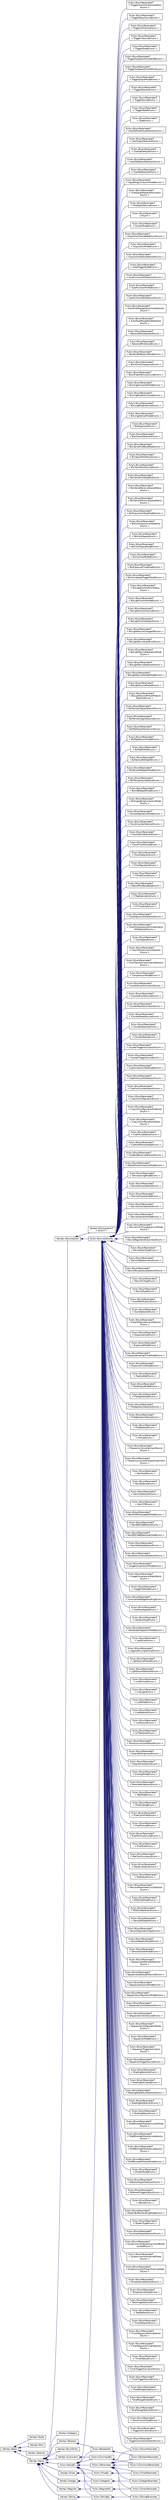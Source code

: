 digraph "Graphical Class Hierarchy"
{
  edge [fontname="Helvetica",fontsize="10",labelfontname="Helvetica",labelfontsize="10"];
  node [fontname="Helvetica",fontsize="10",shape=record];
  rankdir="LR";
  Node1 [label="GenApi::IBase",height=0.2,width=0.4,color="black", fillcolor="white", style="filled",URL="$struct_gen_api_1_1_i_base.html",tooltip="Base interface common to all nodes. "];
  Node1 -> Node2 [dir="back",color="midnightblue",fontsize="10",style="solid",fontname="Helvetica"];
  Node2 [label="GenApi::INode",height=0.2,width=0.4,color="black", fillcolor="white", style="filled",URL="$struct_gen_api_1_1_i_node.html",tooltip="Interface common to all nodes. "];
  Node1 -> Node3 [dir="back",color="midnightblue",fontsize="10",style="solid",fontname="Helvetica"];
  Node3 [label="GenApi::IPort",height=0.2,width=0.4,color="black", fillcolor="white", style="filled",URL="$struct_gen_api_1_1_i_port.html",tooltip="Interface for ports. "];
  Node1 -> Node4 [dir="back",color="midnightblue",fontsize="10",style="solid",fontname="Helvetica"];
  Node4 [label="GenApi::ISelector",height=0.2,width=0.4,color="black", fillcolor="white", style="filled",URL="$struct_gen_api_1_1_i_selector.html",tooltip="Interface for groups of features selected by a single one. "];
  Node1 -> Node5 [dir="back",color="midnightblue",fontsize="10",style="solid",fontname="Helvetica"];
  Node5 [label="GenApi::IValue",height=0.2,width=0.4,color="black", fillcolor="white", style="filled",URL="$struct_gen_api_1_1_i_value.html",tooltip="Interface for value properties. "];
  Node5 -> Node6 [dir="back",color="midnightblue",fontsize="10",style="solid",fontname="Helvetica"];
  Node6 [label="GenApi::IBoolean",height=0.2,width=0.4,color="black", fillcolor="white", style="filled",URL="$struct_gen_api_1_1_i_boolean.html",tooltip="Interface for Boolean properties. "];
  Node6 -> Node7 [dir="back",color="midnightblue",fontsize="10",style="solid",fontname="Helvetica"];
  Node7 [label="Pylon::IBooleanEx",height=0.2,width=0.4,color="black", fillcolor="white", style="filled",URL="$struct_pylon_1_1_i_boolean_ex.html",tooltip="Extends the GenApi::IBoolean interface with convenience methods. "];
  Node7 -> Node8 [dir="back",color="midnightblue",fontsize="10",style="solid",fontname="Helvetica"];
  Node8 [label="Pylon::CBooleanParameter",height=0.2,width=0.4,color="black", fillcolor="white", style="filled",URL="$class_pylon_1_1_c_boolean_parameter.html",tooltip="CBooleanParameter class used to simplify access to GenApi parameters. "];
  Node5 -> Node9 [dir="back",color="midnightblue",fontsize="10",style="solid",fontname="Helvetica"];
  Node9 [label="GenApi::ICategory",height=0.2,width=0.4,color="black", fillcolor="white", style="filled",URL="$struct_gen_api_1_1_i_category.html",tooltip="Gives access to a category node. "];
  Node5 -> Node10 [dir="back",color="midnightblue",fontsize="10",style="solid",fontname="Helvetica"];
  Node10 [label="GenApi::ICommand",height=0.2,width=0.4,color="black", fillcolor="white", style="filled",URL="$struct_gen_api_1_1_i_command.html"];
  Node10 -> Node11 [dir="back",color="midnightblue",fontsize="10",style="solid",fontname="Helvetica"];
  Node11 [label="Pylon::ICommandEx",height=0.2,width=0.4,color="black", fillcolor="white", style="filled",URL="$struct_pylon_1_1_i_command_ex.html",tooltip="Extends the GenApi::ICommand interface with convenience methods. "];
  Node11 -> Node12 [dir="back",color="midnightblue",fontsize="10",style="solid",fontname="Helvetica"];
  Node12 [label="Pylon::CCommandParameter",height=0.2,width=0.4,color="black", fillcolor="white", style="filled",URL="$class_pylon_1_1_c_command_parameter.html",tooltip="CCommandParameter class used to simplify access to GenApi parameters. "];
  Node5 -> Node13 [dir="back",color="midnightblue",fontsize="10",style="solid",fontname="Helvetica"];
  Node13 [label="GenApi::IEnumEntry",height=0.2,width=0.4,color="black", fillcolor="white", style="filled",URL="$struct_gen_api_1_1_i_enum_entry.html",tooltip="Interface of single enum value. "];
  Node5 -> Node14 [dir="back",color="midnightblue",fontsize="10",style="solid",fontname="Helvetica"];
  Node14 [label="GenApi::IEnumeration",height=0.2,width=0.4,color="black", fillcolor="white", style="filled",URL="$struct_gen_api_1_1_i_enumeration.html",tooltip="Interface for enumeration properties. "];
  Node14 -> Node15 [dir="back",color="midnightblue",fontsize="10",style="solid",fontname="Helvetica"];
  Node15 [label="GenApi::IEnumerationT\l\< EnumT \>",height=0.2,width=0.4,color="black", fillcolor="white", style="filled",URL="$struct_gen_api_1_1_i_enumeration_t.html",tooltip="Interface for enumeration properties. "];
  Node14 -> Node16 [dir="back",color="midnightblue",fontsize="10",style="solid",fontname="Helvetica"];
  Node16 [label="Pylon::IEnumerationEx",height=0.2,width=0.4,color="black", fillcolor="white", style="filled",URL="$struct_pylon_1_1_i_enumeration_ex.html",tooltip="Extends the GenApi::IEnumeration interface with convenience methods. "];
  Node16 -> Node17 [dir="back",color="midnightblue",fontsize="10",style="solid",fontname="Helvetica"];
  Node17 [label="Pylon::IEnumParameterT\l\< AccessModeEnums \>",height=0.2,width=0.4,color="black", fillcolor="white", style="filled",URL="$struct_pylon_1_1_i_enum_parameter_t.html"];
  Node16 -> Node18 [dir="back",color="midnightblue",fontsize="10",style="solid",fontname="Helvetica"];
  Node18 [label="Pylon::IEnumParameterT\l\< AcquisitionFrameRateEnumEnums \>",height=0.2,width=0.4,color="black", fillcolor="white", style="filled",URL="$struct_pylon_1_1_i_enum_parameter_t.html"];
  Node16 -> Node19 [dir="back",color="midnightblue",fontsize="10",style="solid",fontname="Helvetica"];
  Node19 [label="Pylon::IEnumParameterT\l\< AcquisitionModeEnums \>",height=0.2,width=0.4,color="black", fillcolor="white", style="filled",URL="$struct_pylon_1_1_i_enum_parameter_t.html"];
  Node16 -> Node20 [dir="back",color="midnightblue",fontsize="10",style="solid",fontname="Helvetica"];
  Node20 [label="Pylon::IEnumParameterT\l\< AcquisitionStatusSelectorEnums \>",height=0.2,width=0.4,color="black", fillcolor="white", style="filled",URL="$struct_pylon_1_1_i_enum_parameter_t.html"];
  Node16 -> Node21 [dir="back",color="midnightblue",fontsize="10",style="solid",fontname="Helvetica"];
  Node21 [label="Pylon::IEnumParameterT\l\< AreaTriggerModeEnums \>",height=0.2,width=0.4,color="black", fillcolor="white", style="filled",URL="$struct_pylon_1_1_i_enum_parameter_t.html"];
  Node16 -> Node22 [dir="back",color="midnightblue",fontsize="10",style="solid",fontname="Helvetica"];
  Node22 [label="Pylon::IEnumParameterT\l\< AutoFunctionAOISelectorEnums \>",height=0.2,width=0.4,color="black", fillcolor="white", style="filled",URL="$struct_pylon_1_1_i_enum_parameter_t.html"];
  Node16 -> Node23 [dir="back",color="midnightblue",fontsize="10",style="solid",fontname="Helvetica"];
  Node23 [label="Pylon::IEnumParameterT\l\< AutoFunctionProfileEnums \>",height=0.2,width=0.4,color="black", fillcolor="white", style="filled",URL="$struct_pylon_1_1_i_enum_parameter_t.html"];
  Node16 -> Node24 [dir="back",color="midnightblue",fontsize="10",style="solid",fontname="Helvetica"];
  Node24 [label="Pylon::IEnumParameterT\l\< AutoFunctionROISelectorEnums \>",height=0.2,width=0.4,color="black", fillcolor="white", style="filled",URL="$struct_pylon_1_1_i_enum_parameter_t.html"];
  Node16 -> Node25 [dir="back",color="midnightblue",fontsize="10",style="solid",fontname="Helvetica"];
  Node25 [label="Pylon::IEnumParameterT\l\< AutoTonalRangeAdjustmentSelector\lEnums \>",height=0.2,width=0.4,color="black", fillcolor="white", style="filled",URL="$struct_pylon_1_1_i_enum_parameter_t.html"];
  Node16 -> Node26 [dir="back",color="midnightblue",fontsize="10",style="solid",fontname="Helvetica"];
  Node26 [label="Pylon::IEnumParameterT\l\< AutoTonalRangeModeSelector\lEnums \>",height=0.2,width=0.4,color="black", fillcolor="white", style="filled",URL="$struct_pylon_1_1_i_enum_parameter_t.html"];
  Node16 -> Node27 [dir="back",color="midnightblue",fontsize="10",style="solid",fontname="Helvetica"];
  Node27 [label="Pylon::IEnumParameterT\l\< BalanceRatioSelectorEnums \>",height=0.2,width=0.4,color="black", fillcolor="white", style="filled",URL="$struct_pylon_1_1_i_enum_parameter_t.html"];
  Node16 -> Node28 [dir="back",color="midnightblue",fontsize="10",style="solid",fontname="Helvetica"];
  Node28 [label="Pylon::IEnumParameterT\l\< BalanceWhiteAutoEnums \>",height=0.2,width=0.4,color="black", fillcolor="white", style="filled",URL="$struct_pylon_1_1_i_enum_parameter_t.html"];
  Node16 -> Node29 [dir="back",color="midnightblue",fontsize="10",style="solid",fontname="Helvetica"];
  Node29 [label="Pylon::IEnumParameterT\l\< BandwidthReserveModeEnums \>",height=0.2,width=0.4,color="black", fillcolor="white", style="filled",URL="$struct_pylon_1_1_i_enum_parameter_t.html"];
  Node16 -> Node30 [dir="back",color="midnightblue",fontsize="10",style="solid",fontname="Helvetica"];
  Node30 [label="Pylon::IEnumParameterT\l\< BconClockFrequencyEnums \>",height=0.2,width=0.4,color="black", fillcolor="white", style="filled",URL="$struct_pylon_1_1_i_enum_parameter_t.html"];
  Node16 -> Node31 [dir="back",color="midnightblue",fontsize="10",style="solid",fontname="Helvetica"];
  Node31 [label="Pylon::IEnumParameterT\l\< BconPixelsPerClockCycleEnums \>",height=0.2,width=0.4,color="black", fillcolor="white", style="filled",URL="$struct_pylon_1_1_i_enum_parameter_t.html"];
  Node16 -> Node32 [dir="back",color="midnightblue",fontsize="10",style="solid",fontname="Helvetica"];
  Node32 [label="Pylon::IEnumParameterT\l\< BinningHorizontalModeEnums \>",height=0.2,width=0.4,color="black", fillcolor="white", style="filled",URL="$struct_pylon_1_1_i_enum_parameter_t.html"];
  Node16 -> Node33 [dir="back",color="midnightblue",fontsize="10",style="solid",fontname="Helvetica"];
  Node33 [label="Pylon::IEnumParameterT\l\< BinningModeHorizontalEnums \>",height=0.2,width=0.4,color="black", fillcolor="white", style="filled",URL="$struct_pylon_1_1_i_enum_parameter_t.html"];
  Node16 -> Node34 [dir="back",color="midnightblue",fontsize="10",style="solid",fontname="Helvetica"];
  Node34 [label="Pylon::IEnumParameterT\l\< BinningModeVerticalEnums \>",height=0.2,width=0.4,color="black", fillcolor="white", style="filled",URL="$struct_pylon_1_1_i_enum_parameter_t.html"];
  Node16 -> Node35 [dir="back",color="midnightblue",fontsize="10",style="solid",fontname="Helvetica"];
  Node35 [label="Pylon::IEnumParameterT\l\< BinningVerticalModeEnums \>",height=0.2,width=0.4,color="black", fillcolor="white", style="filled",URL="$struct_pylon_1_1_i_enum_parameter_t.html"];
  Node16 -> Node36 [dir="back",color="midnightblue",fontsize="10",style="solid",fontname="Helvetica"];
  Node36 [label="Pylon::IEnumParameterT\l\< BitAlignmentEnums \>",height=0.2,width=0.4,color="black", fillcolor="white", style="filled",URL="$struct_pylon_1_1_i_enum_parameter_t.html"];
  Node16 -> Node37 [dir="back",color="midnightblue",fontsize="10",style="solid",fontname="Helvetica"];
  Node37 [label="Pylon::IEnumParameterT\l\< BlackLevelSelectorEnums \>",height=0.2,width=0.4,color="black", fillcolor="white", style="filled",URL="$struct_pylon_1_1_i_enum_parameter_t.html"];
  Node16 -> Node38 [dir="back",color="midnightblue",fontsize="10",style="solid",fontname="Helvetica"];
  Node38 [label="Pylon::IEnumParameterT\l\< BLCSerialPortBaudRateEnums \>",height=0.2,width=0.4,color="black", fillcolor="white", style="filled",URL="$struct_pylon_1_1_i_enum_parameter_t.html"];
  Node16 -> Node39 [dir="back",color="midnightblue",fontsize="10",style="solid",fontname="Helvetica"];
  Node39 [label="Pylon::IEnumParameterT\l\< BLCSerialPortParityEnums \>",height=0.2,width=0.4,color="black", fillcolor="white", style="filled",URL="$struct_pylon_1_1_i_enum_parameter_t.html"];
  Node16 -> Node40 [dir="back",color="midnightblue",fontsize="10",style="solid",fontname="Helvetica"];
  Node40 [label="Pylon::IEnumParameterT\l\< BLCSerialPortSourceEnums \>",height=0.2,width=0.4,color="black", fillcolor="white", style="filled",URL="$struct_pylon_1_1_i_enum_parameter_t.html"];
  Node16 -> Node41 [dir="back",color="midnightblue",fontsize="10",style="solid",fontname="Helvetica"];
  Node41 [label="Pylon::IEnumParameterT\l\< BLCSerialPortStopBitsEnums \>",height=0.2,width=0.4,color="black", fillcolor="white", style="filled",URL="$struct_pylon_1_1_i_enum_parameter_t.html"];
  Node16 -> Node42 [dir="back",color="midnightblue",fontsize="10",style="solid",fontname="Helvetica"];
  Node42 [label="Pylon::IEnumParameterT\l\< BLCSerialReceiveQueueStatus\lEnums \>",height=0.2,width=0.4,color="black", fillcolor="white", style="filled",URL="$struct_pylon_1_1_i_enum_parameter_t.html"];
  Node16 -> Node43 [dir="back",color="midnightblue",fontsize="10",style="solid",fontname="Helvetica"];
  Node43 [label="Pylon::IEnumParameterT\l\< BLCSerialTransmitQueueStatus\lEnums \>",height=0.2,width=0.4,color="black", fillcolor="white", style="filled",URL="$struct_pylon_1_1_i_enum_parameter_t.html"];
  Node16 -> Node44 [dir="back",color="midnightblue",fontsize="10",style="solid",fontname="Helvetica"];
  Node44 [label="Pylon::IEnumParameterT\l\< BslAcquisitionStopModeEnums \>",height=0.2,width=0.4,color="black", fillcolor="white", style="filled",URL="$struct_pylon_1_1_i_enum_parameter_t.html"];
  Node16 -> Node45 [dir="back",color="midnightblue",fontsize="10",style="solid",fontname="Helvetica"];
  Node45 [label="Pylon::IEnumParameterT\l\< BslColorAdjustmentSelector\lEnums \>",height=0.2,width=0.4,color="black", fillcolor="white", style="filled",URL="$struct_pylon_1_1_i_enum_parameter_t.html"];
  Node16 -> Node46 [dir="back",color="midnightblue",fontsize="10",style="solid",fontname="Helvetica"];
  Node46 [label="Pylon::IEnumParameterT\l\< BslColorSpaceEnums \>",height=0.2,width=0.4,color="black", fillcolor="white", style="filled",URL="$struct_pylon_1_1_i_enum_parameter_t.html"];
  Node16 -> Node47 [dir="back",color="midnightblue",fontsize="10",style="solid",fontname="Helvetica"];
  Node47 [label="Pylon::IEnumParameterT\l\< BslColorSpaceModeEnums \>",height=0.2,width=0.4,color="black", fillcolor="white", style="filled",URL="$struct_pylon_1_1_i_enum_parameter_t.html"];
  Node16 -> Node48 [dir="back",color="midnightblue",fontsize="10",style="solid",fontname="Helvetica"];
  Node48 [label="Pylon::IEnumParameterT\l\< BslContrastModeEnums \>",height=0.2,width=0.4,color="black", fillcolor="white", style="filled",URL="$struct_pylon_1_1_i_enum_parameter_t.html"];
  Node16 -> Node49 [dir="back",color="midnightblue",fontsize="10",style="solid",fontname="Helvetica"];
  Node49 [label="Pylon::IEnumParameterT\l\< BslExposureTimeModeEnums \>",height=0.2,width=0.4,color="black", fillcolor="white", style="filled",URL="$struct_pylon_1_1_i_enum_parameter_t.html"];
  Node16 -> Node50 [dir="back",color="midnightblue",fontsize="10",style="solid",fontname="Helvetica"];
  Node50 [label="Pylon::IEnumParameterT\l\< BslImmediateTriggerModeEnums \>",height=0.2,width=0.4,color="black", fillcolor="white", style="filled",URL="$struct_pylon_1_1_i_enum_parameter_t.html"];
  Node16 -> Node51 [dir="back",color="midnightblue",fontsize="10",style="solid",fontname="Helvetica"];
  Node51 [label="Pylon::IEnumParameterT\l\< BslLightControlErrorStatus\lEnums \>",height=0.2,width=0.4,color="black", fillcolor="white", style="filled",URL="$struct_pylon_1_1_i_enum_parameter_t.html"];
  Node16 -> Node52 [dir="back",color="midnightblue",fontsize="10",style="solid",fontname="Helvetica"];
  Node52 [label="Pylon::IEnumParameterT\l\< BslLightControlModeEnums \>",height=0.2,width=0.4,color="black", fillcolor="white", style="filled",URL="$struct_pylon_1_1_i_enum_parameter_t.html"];
  Node16 -> Node53 [dir="back",color="midnightblue",fontsize="10",style="solid",fontname="Helvetica"];
  Node53 [label="Pylon::IEnumParameterT\l\< BslLightControlSourceEnums \>",height=0.2,width=0.4,color="black", fillcolor="white", style="filled",URL="$struct_pylon_1_1_i_enum_parameter_t.html"];
  Node16 -> Node54 [dir="back",color="midnightblue",fontsize="10",style="solid",fontname="Helvetica"];
  Node54 [label="Pylon::IEnumParameterT\l\< BslLightControlStatusEnums \>",height=0.2,width=0.4,color="black", fillcolor="white", style="filled",URL="$struct_pylon_1_1_i_enum_parameter_t.html"];
  Node16 -> Node55 [dir="back",color="midnightblue",fontsize="10",style="solid",fontname="Helvetica"];
  Node55 [label="Pylon::IEnumParameterT\l\< BslLightDeviceChangeIDEnums \>",height=0.2,width=0.4,color="black", fillcolor="white", style="filled",URL="$struct_pylon_1_1_i_enum_parameter_t.html"];
  Node16 -> Node56 [dir="back",color="midnightblue",fontsize="10",style="solid",fontname="Helvetica"];
  Node56 [label="Pylon::IEnumParameterT\l\< BslLightDeviceLastErrorEnums \>",height=0.2,width=0.4,color="black", fillcolor="white", style="filled",URL="$struct_pylon_1_1_i_enum_parameter_t.html"];
  Node16 -> Node57 [dir="back",color="midnightblue",fontsize="10",style="solid",fontname="Helvetica"];
  Node57 [label="Pylon::IEnumParameterT\l\< BslLightDeviceOperationMode\lEnums \>",height=0.2,width=0.4,color="black", fillcolor="white", style="filled",URL="$struct_pylon_1_1_i_enum_parameter_t.html"];
  Node16 -> Node58 [dir="back",color="midnightblue",fontsize="10",style="solid",fontname="Helvetica"];
  Node58 [label="Pylon::IEnumParameterT\l\< BslLightDeviceSelectorEnums \>",height=0.2,width=0.4,color="black", fillcolor="white", style="filled",URL="$struct_pylon_1_1_i_enum_parameter_t.html"];
  Node16 -> Node59 [dir="back",color="midnightblue",fontsize="10",style="solid",fontname="Helvetica"];
  Node59 [label="Pylon::IEnumParameterT\l\< BslLightDeviceStrobeModeEnums \>",height=0.2,width=0.4,color="black", fillcolor="white", style="filled",URL="$struct_pylon_1_1_i_enum_parameter_t.html"];
  Node16 -> Node60 [dir="back",color="midnightblue",fontsize="10",style="solid",fontname="Helvetica"];
  Node60 [label="Pylon::IEnumParameterT\l\< BslLightSourcePresetEnums \>",height=0.2,width=0.4,color="black", fillcolor="white", style="filled",URL="$struct_pylon_1_1_i_enum_parameter_t.html"];
  Node16 -> Node61 [dir="back",color="midnightblue",fontsize="10",style="solid",fontname="Helvetica"];
  Node61 [label="Pylon::IEnumParameterT\l\< BslLightSourcePresetFeature\lSelectorEnums \>",height=0.2,width=0.4,color="black", fillcolor="white", style="filled",URL="$struct_pylon_1_1_i_enum_parameter_t.html"];
  Node16 -> Node62 [dir="back",color="midnightblue",fontsize="10",style="solid",fontname="Helvetica"];
  Node62 [label="Pylon::IEnumParameterT\l\< BslPeriodicSignalSelectorEnums \>",height=0.2,width=0.4,color="black", fillcolor="white", style="filled",URL="$struct_pylon_1_1_i_enum_parameter_t.html"];
  Node16 -> Node63 [dir="back",color="midnightblue",fontsize="10",style="solid",fontname="Helvetica"];
  Node63 [label="Pylon::IEnumParameterT\l\< BslPeriodicSignalSourceEnums \>",height=0.2,width=0.4,color="black", fillcolor="white", style="filled",URL="$struct_pylon_1_1_i_enum_parameter_t.html"];
  Node16 -> Node64 [dir="back",color="midnightblue",fontsize="10",style="solid",fontname="Helvetica"];
  Node64 [label="Pylon::IEnumParameterT\l\< BslPtpDelayMechanismEnums \>",height=0.2,width=0.4,color="black", fillcolor="white", style="filled",URL="$struct_pylon_1_1_i_enum_parameter_t.html"];
  Node16 -> Node65 [dir="back",color="midnightblue",fontsize="10",style="solid",fontname="Helvetica"];
  Node65 [label="Pylon::IEnumParameterT\l\< BslPtpNetworkModeEnums \>",height=0.2,width=0.4,color="black", fillcolor="white", style="filled",URL="$struct_pylon_1_1_i_enum_parameter_t.html"];
  Node16 -> Node66 [dir="back",color="midnightblue",fontsize="10",style="solid",fontname="Helvetica"];
  Node66 [label="Pylon::IEnumParameterT\l\< BslPtpProfileEnums \>",height=0.2,width=0.4,color="black", fillcolor="white", style="filled",URL="$struct_pylon_1_1_i_enum_parameter_t.html"];
  Node16 -> Node67 [dir="back",color="midnightblue",fontsize="10",style="solid",fontname="Helvetica"];
  Node67 [label="Pylon::IEnumParameterT\l\< BslSensorBitDepthEnums \>",height=0.2,width=0.4,color="black", fillcolor="white", style="filled",URL="$struct_pylon_1_1_i_enum_parameter_t.html"];
  Node16 -> Node68 [dir="back",color="midnightblue",fontsize="10",style="solid",fontname="Helvetica"];
  Node68 [label="Pylon::IEnumParameterT\l\< BslSensorBitDepthModeEnums \>",height=0.2,width=0.4,color="black", fillcolor="white", style="filled",URL="$struct_pylon_1_1_i_enum_parameter_t.html"];
  Node16 -> Node69 [dir="back",color="midnightblue",fontsize="10",style="solid",fontname="Helvetica"];
  Node69 [label="Pylon::IEnumParameterT\l\< BslTemperatureStatusEnums \>",height=0.2,width=0.4,color="black", fillcolor="white", style="filled",URL="$struct_pylon_1_1_i_enum_parameter_t.html"];
  Node16 -> Node70 [dir="back",color="midnightblue",fontsize="10",style="solid",fontname="Helvetica"];
  Node70 [label="Pylon::IEnumParameterT\l\< BslUSBSpeedModeEnums \>",height=0.2,width=0.4,color="black", fillcolor="white", style="filled",URL="$struct_pylon_1_1_i_enum_parameter_t.html"];
  Node16 -> Node71 [dir="back",color="midnightblue",fontsize="10",style="solid",fontname="Helvetica"];
  Node71 [label="Pylon::IEnumParameterT\l\< BslVignettingCorrectionMode\lEnums \>",height=0.2,width=0.4,color="black", fillcolor="white", style="filled",URL="$struct_pylon_1_1_i_enum_parameter_t.html"];
  Node16 -> Node72 [dir="back",color="midnightblue",fontsize="10",style="solid",fontname="Helvetica"];
  Node72 [label="Pylon::IEnumParameterT\l\< CameraOperationModeEnums \>",height=0.2,width=0.4,color="black", fillcolor="white", style="filled",URL="$struct_pylon_1_1_i_enum_parameter_t.html"];
  Node16 -> Node73 [dir="back",color="midnightblue",fontsize="10",style="solid",fontname="Helvetica"];
  Node73 [label="Pylon::IEnumParameterT\l\< ChunkCounterSelectorEnums \>",height=0.2,width=0.4,color="black", fillcolor="white", style="filled",URL="$struct_pylon_1_1_i_enum_parameter_t.html"];
  Node16 -> Node74 [dir="back",color="midnightblue",fontsize="10",style="solid",fontname="Helvetica"];
  Node74 [label="Pylon::IEnumParameterT\l\< ChunkGainSelectorEnums \>",height=0.2,width=0.4,color="black", fillcolor="white", style="filled",URL="$struct_pylon_1_1_i_enum_parameter_t.html"];
  Node16 -> Node75 [dir="back",color="midnightblue",fontsize="10",style="solid",fontname="Helvetica"];
  Node75 [label="Pylon::IEnumParameterT\l\< ChunkPixelFormatEnums \>",height=0.2,width=0.4,color="black", fillcolor="white", style="filled",URL="$struct_pylon_1_1_i_enum_parameter_t.html"];
  Node16 -> Node76 [dir="back",color="midnightblue",fontsize="10",style="solid",fontname="Helvetica"];
  Node76 [label="Pylon::IEnumParameterT\l\< ChunkSelectorEnums \>",height=0.2,width=0.4,color="black", fillcolor="white", style="filled",URL="$struct_pylon_1_1_i_enum_parameter_t.html"];
  Node16 -> Node77 [dir="back",color="midnightblue",fontsize="10",style="solid",fontname="Helvetica"];
  Node77 [label="Pylon::IEnumParameterT\l\< ClConfigurationEnums \>",height=0.2,width=0.4,color="black", fillcolor="white", style="filled",URL="$struct_pylon_1_1_i_enum_parameter_t.html"];
  Node16 -> Node78 [dir="back",color="midnightblue",fontsize="10",style="solid",fontname="Helvetica"];
  Node78 [label="Pylon::IEnumParameterT\l\< ClPixelClockEnums \>",height=0.2,width=0.4,color="black", fillcolor="white", style="filled",URL="$struct_pylon_1_1_i_enum_parameter_t.html"];
  Node16 -> Node79 [dir="back",color="midnightblue",fontsize="10",style="solid",fontname="Helvetica"];
  Node79 [label="Pylon::IEnumParameterT\l\< ClSerialPortBaudRateEnums \>",height=0.2,width=0.4,color="black", fillcolor="white", style="filled",URL="$struct_pylon_1_1_i_enum_parameter_t.html"];
  Node16 -> Node80 [dir="back",color="midnightblue",fontsize="10",style="solid",fontname="Helvetica"];
  Node80 [label="Pylon::IEnumParameterT\l\< ClTapGeometryEnums \>",height=0.2,width=0.4,color="black", fillcolor="white", style="filled",URL="$struct_pylon_1_1_i_enum_parameter_t.html"];
  Node16 -> Node81 [dir="back",color="midnightblue",fontsize="10",style="solid",fontname="Helvetica"];
  Node81 [label="Pylon::IEnumParameterT\l\< ClTimeSlotsEnums \>",height=0.2,width=0.4,color="black", fillcolor="white", style="filled",URL="$struct_pylon_1_1_i_enum_parameter_t.html"];
  Node16 -> Node82 [dir="back",color="midnightblue",fontsize="10",style="solid",fontname="Helvetica"];
  Node82 [label="Pylon::IEnumParameterT\l\< ColorAdjustmentSelectorEnums \>",height=0.2,width=0.4,color="black", fillcolor="white", style="filled",URL="$struct_pylon_1_1_i_enum_parameter_t.html"];
  Node16 -> Node83 [dir="back",color="midnightblue",fontsize="10",style="solid",fontname="Helvetica"];
  Node83 [label="Pylon::IEnumParameterT\l\< ColorOverexposureCompensation\lAOISelectorEnums \>",height=0.2,width=0.4,color="black", fillcolor="white", style="filled",URL="$struct_pylon_1_1_i_enum_parameter_t.html"];
  Node16 -> Node84 [dir="back",color="midnightblue",fontsize="10",style="solid",fontname="Helvetica"];
  Node84 [label="Pylon::IEnumParameterT\l\< ColorSpaceEnums \>",height=0.2,width=0.4,color="black", fillcolor="white", style="filled",URL="$struct_pylon_1_1_i_enum_parameter_t.html"];
  Node16 -> Node85 [dir="back",color="midnightblue",fontsize="10",style="solid",fontname="Helvetica"];
  Node85 [label="Pylon::IEnumParameterT\l\< ColorTransformationSelector\lEnums \>",height=0.2,width=0.4,color="black", fillcolor="white", style="filled",URL="$struct_pylon_1_1_i_enum_parameter_t.html"];
  Node16 -> Node86 [dir="back",color="midnightblue",fontsize="10",style="solid",fontname="Helvetica"];
  Node86 [label="Pylon::IEnumParameterT\l\< ColorTransformationValueSelector\lEnums \>",height=0.2,width=0.4,color="black", fillcolor="white", style="filled",URL="$struct_pylon_1_1_i_enum_parameter_t.html"];
  Node16 -> Node87 [dir="back",color="midnightblue",fontsize="10",style="solid",fontname="Helvetica"];
  Node87 [label="Pylon::IEnumParameterT\l\< CompressionModeEnums \>",height=0.2,width=0.4,color="black", fillcolor="white", style="filled",URL="$struct_pylon_1_1_i_enum_parameter_t.html"];
  Node16 -> Node88 [dir="back",color="midnightblue",fontsize="10",style="solid",fontname="Helvetica"];
  Node88 [label="Pylon::IEnumParameterT\l\< CounterEventActivationEnums \>",height=0.2,width=0.4,color="black", fillcolor="white", style="filled",URL="$struct_pylon_1_1_i_enum_parameter_t.html"];
  Node16 -> Node89 [dir="back",color="midnightblue",fontsize="10",style="solid",fontname="Helvetica"];
  Node89 [label="Pylon::IEnumParameterT\l\< CounterEventSourceEnums \>",height=0.2,width=0.4,color="black", fillcolor="white", style="filled",URL="$struct_pylon_1_1_i_enum_parameter_t.html"];
  Node16 -> Node90 [dir="back",color="midnightblue",fontsize="10",style="solid",fontname="Helvetica"];
  Node90 [label="Pylon::IEnumParameterT\l\< CounterResetActivationEnums \>",height=0.2,width=0.4,color="black", fillcolor="white", style="filled",URL="$struct_pylon_1_1_i_enum_parameter_t.html"];
  Node16 -> Node91 [dir="back",color="midnightblue",fontsize="10",style="solid",fontname="Helvetica"];
  Node91 [label="Pylon::IEnumParameterT\l\< CounterResetSourceEnums \>",height=0.2,width=0.4,color="black", fillcolor="white", style="filled",URL="$struct_pylon_1_1_i_enum_parameter_t.html"];
  Node16 -> Node92 [dir="back",color="midnightblue",fontsize="10",style="solid",fontname="Helvetica"];
  Node92 [label="Pylon::IEnumParameterT\l\< CounterSelectorEnums \>",height=0.2,width=0.4,color="black", fillcolor="white", style="filled",URL="$struct_pylon_1_1_i_enum_parameter_t.html"];
  Node16 -> Node93 [dir="back",color="midnightblue",fontsize="10",style="solid",fontname="Helvetica"];
  Node93 [label="Pylon::IEnumParameterT\l\< CounterStatusEnums \>",height=0.2,width=0.4,color="black", fillcolor="white", style="filled",URL="$struct_pylon_1_1_i_enum_parameter_t.html"];
  Node16 -> Node94 [dir="back",color="midnightblue",fontsize="10",style="solid",fontname="Helvetica"];
  Node94 [label="Pylon::IEnumParameterT\l\< CounterTriggerActivationEnums \>",height=0.2,width=0.4,color="black", fillcolor="white", style="filled",URL="$struct_pylon_1_1_i_enum_parameter_t.html"];
  Node16 -> Node95 [dir="back",color="midnightblue",fontsize="10",style="solid",fontname="Helvetica"];
  Node95 [label="Pylon::IEnumParameterT\l\< CounterTriggerSourceEnums \>",height=0.2,width=0.4,color="black", fillcolor="white", style="filled",URL="$struct_pylon_1_1_i_enum_parameter_t.html"];
  Node16 -> Node96 [dir="back",color="midnightblue",fontsize="10",style="solid",fontname="Helvetica"];
  Node96 [label="Pylon::IEnumParameterT\l\< CxpConnectionTestModeEnums \>",height=0.2,width=0.4,color="black", fillcolor="white", style="filled",URL="$struct_pylon_1_1_i_enum_parameter_t.html"];
  Node16 -> Node97 [dir="back",color="midnightblue",fontsize="10",style="solid",fontname="Helvetica"];
  Node97 [label="Pylon::IEnumParameterT\l\< CxpErrorCounterSelectorEnums \>",height=0.2,width=0.4,color="black", fillcolor="white", style="filled",URL="$struct_pylon_1_1_i_enum_parameter_t.html"];
  Node16 -> Node98 [dir="back",color="midnightblue",fontsize="10",style="solid",fontname="Helvetica"];
  Node98 [label="Pylon::IEnumParameterT\l\< CxpErrorCounterStatusEnums \>",height=0.2,width=0.4,color="black", fillcolor="white", style="filled",URL="$struct_pylon_1_1_i_enum_parameter_t.html"];
  Node16 -> Node99 [dir="back",color="midnightblue",fontsize="10",style="solid",fontname="Helvetica"];
  Node99 [label="Pylon::IEnumParameterT\l\< CxpLinkConfigurationEnums \>",height=0.2,width=0.4,color="black", fillcolor="white", style="filled",URL="$struct_pylon_1_1_i_enum_parameter_t.html"];
  Node16 -> Node100 [dir="back",color="midnightblue",fontsize="10",style="solid",fontname="Helvetica"];
  Node100 [label="Pylon::IEnumParameterT\l\< CxpLinkConfigurationPreferred\lEnums \>",height=0.2,width=0.4,color="black", fillcolor="white", style="filled",URL="$struct_pylon_1_1_i_enum_parameter_t.html"];
  Node16 -> Node101 [dir="back",color="midnightblue",fontsize="10",style="solid",fontname="Helvetica"];
  Node101 [label="Pylon::IEnumParameterT\l\< CxpLinkConfigurationStatus\lEnums \>",height=0.2,width=0.4,color="black", fillcolor="white", style="filled",URL="$struct_pylon_1_1_i_enum_parameter_t.html"];
  Node16 -> Node102 [dir="back",color="midnightblue",fontsize="10",style="solid",fontname="Helvetica"];
  Node102 [label="Pylon::IEnumParameterT\l\< CxpPoCxpStatusEnums \>",height=0.2,width=0.4,color="black", fillcolor="white", style="filled",URL="$struct_pylon_1_1_i_enum_parameter_t.html"];
  Node16 -> Node103 [dir="back",color="midnightblue",fontsize="10",style="solid",fontname="Helvetica"];
  Node103 [label="Pylon::IEnumParameterT\l\< CxpPort0PowerStateEnums \>",height=0.2,width=0.4,color="black", fillcolor="white", style="filled",URL="$struct_pylon_1_1_i_enum_parameter_t.html"];
  Node16 -> Node104 [dir="back",color="midnightblue",fontsize="10",style="solid",fontname="Helvetica"];
  Node104 [label="Pylon::IEnumParameterT\l\< CxpSendReceiveSelectorEnums \>",height=0.2,width=0.4,color="black", fillcolor="white", style="filled",URL="$struct_pylon_1_1_i_enum_parameter_t.html"];
  Node16 -> Node105 [dir="back",color="midnightblue",fontsize="10",style="solid",fontname="Helvetica"];
  Node105 [label="Pylon::IEnumParameterT\l\< DefectPixelCorrectionModeEnums \>",height=0.2,width=0.4,color="black", fillcolor="white", style="filled",URL="$struct_pylon_1_1_i_enum_parameter_t.html"];
  Node16 -> Node106 [dir="back",color="midnightblue",fontsize="10",style="solid",fontname="Helvetica"];
  Node106 [label="Pylon::IEnumParameterT\l\< DemosaicingModeEnums \>",height=0.2,width=0.4,color="black", fillcolor="white", style="filled",URL="$struct_pylon_1_1_i_enum_parameter_t.html"];
  Node16 -> Node107 [dir="back",color="midnightblue",fontsize="10",style="solid",fontname="Helvetica"];
  Node107 [label="Pylon::IEnumParameterT\l\< DeviceAccessStatusEnums \>",height=0.2,width=0.4,color="black", fillcolor="white", style="filled",URL="$struct_pylon_1_1_i_enum_parameter_t.html"];
  Node16 -> Node108 [dir="back",color="midnightblue",fontsize="10",style="solid",fontname="Helvetica"];
  Node108 [label="Pylon::IEnumParameterT\l\< DeviceCharacterSetEnums \>",height=0.2,width=0.4,color="black", fillcolor="white", style="filled",URL="$struct_pylon_1_1_i_enum_parameter_t.html"];
  Node16 -> Node109 [dir="back",color="midnightblue",fontsize="10",style="solid",fontname="Helvetica"];
  Node109 [label="Pylon::IEnumParameterT\l\< DeviceClockSelectorEnums \>",height=0.2,width=0.4,color="black", fillcolor="white", style="filled",URL="$struct_pylon_1_1_i_enum_parameter_t.html"];
  Node16 -> Node110 [dir="back",color="midnightblue",fontsize="10",style="solid",fontname="Helvetica"];
  Node110 [label="Pylon::IEnumParameterT\l\< DeviceIndicatorModeEnums \>",height=0.2,width=0.4,color="black", fillcolor="white", style="filled",URL="$struct_pylon_1_1_i_enum_parameter_t.html"];
  Node16 -> Node111 [dir="back",color="midnightblue",fontsize="10",style="solid",fontname="Helvetica"];
  Node111 [label="Pylon::IEnumParameterT\l\< DeviceLinkThroughputLimitMode\lEnums \>",height=0.2,width=0.4,color="black", fillcolor="white", style="filled",URL="$struct_pylon_1_1_i_enum_parameter_t.html"];
  Node16 -> Node112 [dir="back",color="midnightblue",fontsize="10",style="solid",fontname="Helvetica"];
  Node112 [label="Pylon::IEnumParameterT\l\< DeviceRegistersEndiannessEnums \>",height=0.2,width=0.4,color="black", fillcolor="white", style="filled",URL="$struct_pylon_1_1_i_enum_parameter_t.html"];
  Node16 -> Node113 [dir="back",color="midnightblue",fontsize="10",style="solid",fontname="Helvetica"];
  Node113 [label="Pylon::IEnumParameterT\l\< DeviceScanTypeEnums \>",height=0.2,width=0.4,color="black", fillcolor="white", style="filled",URL="$struct_pylon_1_1_i_enum_parameter_t.html"];
  Node16 -> Node114 [dir="back",color="midnightblue",fontsize="10",style="solid",fontname="Helvetica"];
  Node114 [label="Pylon::IEnumParameterT\l\< DeviceTapGeometryEnums \>",height=0.2,width=0.4,color="black", fillcolor="white", style="filled",URL="$struct_pylon_1_1_i_enum_parameter_t.html"];
  Node16 -> Node115 [dir="back",color="midnightblue",fontsize="10",style="solid",fontname="Helvetica"];
  Node115 [label="Pylon::IEnumParameterT\l\< DeviceTemperatureSelectorEnums \>",height=0.2,width=0.4,color="black", fillcolor="white", style="filled",URL="$struct_pylon_1_1_i_enum_parameter_t.html"];
  Node16 -> Node116 [dir="back",color="midnightblue",fontsize="10",style="solid",fontname="Helvetica"];
  Node116 [label="Pylon::IEnumParameterT\l\< DeviceTLTypeEnums \>",height=0.2,width=0.4,color="black", fillcolor="white", style="filled",URL="$struct_pylon_1_1_i_enum_parameter_t.html"];
  Node16 -> Node117 [dir="back",color="midnightblue",fontsize="10",style="solid",fontname="Helvetica"];
  Node117 [label="Pylon::IEnumParameterT\l\< DeviceTypeEnums \>",height=0.2,width=0.4,color="black", fillcolor="white", style="filled",URL="$struct_pylon_1_1_i_enum_parameter_t.html"];
  Node16 -> Node118 [dir="back",color="midnightblue",fontsize="10",style="solid",fontname="Helvetica"];
  Node118 [label="Pylon::IEnumParameterT\l\< EventNotificationEnums \>",height=0.2,width=0.4,color="black", fillcolor="white", style="filled",URL="$struct_pylon_1_1_i_enum_parameter_t.html"];
  Node16 -> Node119 [dir="back",color="midnightblue",fontsize="10",style="solid",fontname="Helvetica"];
  Node119 [label="Pylon::IEnumParameterT\l\< EventSelectorEnums \>",height=0.2,width=0.4,color="black", fillcolor="white", style="filled",URL="$struct_pylon_1_1_i_enum_parameter_t.html"];
  Node16 -> Node120 [dir="back",color="midnightblue",fontsize="10",style="solid",fontname="Helvetica"];
  Node120 [label="Pylon::IEnumParameterT\l\< ExpertFeatureAccessSelector\lEnums \>",height=0.2,width=0.4,color="black", fillcolor="white", style="filled",URL="$struct_pylon_1_1_i_enum_parameter_t.html"];
  Node16 -> Node121 [dir="back",color="midnightblue",fontsize="10",style="solid",fontname="Helvetica"];
  Node121 [label="Pylon::IEnumParameterT\l\< ExposureAutoEnums \>",height=0.2,width=0.4,color="black", fillcolor="white", style="filled",URL="$struct_pylon_1_1_i_enum_parameter_t.html"];
  Node16 -> Node122 [dir="back",color="midnightblue",fontsize="10",style="solid",fontname="Helvetica"];
  Node122 [label="Pylon::IEnumParameterT\l\< ExposureModeEnums \>",height=0.2,width=0.4,color="black", fillcolor="white", style="filled",URL="$struct_pylon_1_1_i_enum_parameter_t.html"];
  Node16 -> Node123 [dir="back",color="midnightblue",fontsize="10",style="solid",fontname="Helvetica"];
  Node123 [label="Pylon::IEnumParameterT\l\< ExposureOverlapTimeModeEnums \>",height=0.2,width=0.4,color="black", fillcolor="white", style="filled",URL="$struct_pylon_1_1_i_enum_parameter_t.html"];
  Node16 -> Node124 [dir="back",color="midnightblue",fontsize="10",style="solid",fontname="Helvetica"];
  Node124 [label="Pylon::IEnumParameterT\l\< ExposureTimeModeEnums \>",height=0.2,width=0.4,color="black", fillcolor="white", style="filled",URL="$struct_pylon_1_1_i_enum_parameter_t.html"];
  Node16 -> Node125 [dir="back",color="midnightblue",fontsize="10",style="solid",fontname="Helvetica"];
  Node125 [label="Pylon::IEnumParameterT\l\< FeatureSetEnums \>",height=0.2,width=0.4,color="black", fillcolor="white", style="filled",URL="$struct_pylon_1_1_i_enum_parameter_t.html"];
  Node16 -> Node126 [dir="back",color="midnightblue",fontsize="10",style="solid",fontname="Helvetica"];
  Node126 [label="Pylon::IEnumParameterT\l\< FieldOutputModeEnums \>",height=0.2,width=0.4,color="black", fillcolor="white", style="filled",URL="$struct_pylon_1_1_i_enum_parameter_t.html"];
  Node16 -> Node127 [dir="back",color="midnightblue",fontsize="10",style="solid",fontname="Helvetica"];
  Node127 [label="Pylon::IEnumParameterT\l\< FileOpenModeEnums \>",height=0.2,width=0.4,color="black", fillcolor="white", style="filled",URL="$struct_pylon_1_1_i_enum_parameter_t.html"];
  Node16 -> Node128 [dir="back",color="midnightblue",fontsize="10",style="solid",fontname="Helvetica"];
  Node128 [label="Pylon::IEnumParameterT\l\< FileOperationSelectorEnums \>",height=0.2,width=0.4,color="black", fillcolor="white", style="filled",URL="$struct_pylon_1_1_i_enum_parameter_t.html"];
  Node16 -> Node129 [dir="back",color="midnightblue",fontsize="10",style="solid",fontname="Helvetica"];
  Node129 [label="Pylon::IEnumParameterT\l\< FileOperationStatusEnums \>",height=0.2,width=0.4,color="black", fillcolor="white", style="filled",URL="$struct_pylon_1_1_i_enum_parameter_t.html"];
  Node16 -> Node130 [dir="back",color="midnightblue",fontsize="10",style="solid",fontname="Helvetica"];
  Node130 [label="Pylon::IEnumParameterT\l\< FileSelectorEnums \>",height=0.2,width=0.4,color="black", fillcolor="white", style="filled",URL="$struct_pylon_1_1_i_enum_parameter_t.html"];
  Node16 -> Node131 [dir="back",color="midnightblue",fontsize="10",style="solid",fontname="Helvetica"];
  Node131 [label="Pylon::IEnumParameterT\l\< FormatEnums \>",height=0.2,width=0.4,color="black", fillcolor="white", style="filled",URL="$struct_pylon_1_1_i_enum_parameter_t.html"];
  Node16 -> Node132 [dir="back",color="midnightblue",fontsize="10",style="solid",fontname="Helvetica"];
  Node132 [label="Pylon::IEnumParameterT\l\< FrequencyConverterInputSource\lEnums \>",height=0.2,width=0.4,color="black", fillcolor="white", style="filled",URL="$struct_pylon_1_1_i_enum_parameter_t.html"];
  Node16 -> Node133 [dir="back",color="midnightblue",fontsize="10",style="solid",fontname="Helvetica"];
  Node133 [label="Pylon::IEnumParameterT\l\< FrequencyConverterSignalAlignment\lEnums \>",height=0.2,width=0.4,color="black", fillcolor="white", style="filled",URL="$struct_pylon_1_1_i_enum_parameter_t.html"];
  Node16 -> Node134 [dir="back",color="midnightblue",fontsize="10",style="solid",fontname="Helvetica"];
  Node134 [label="Pylon::IEnumParameterT\l\< GainAutoEnums \>",height=0.2,width=0.4,color="black", fillcolor="white", style="filled",URL="$struct_pylon_1_1_i_enum_parameter_t.html"];
  Node16 -> Node135 [dir="back",color="midnightblue",fontsize="10",style="solid",fontname="Helvetica"];
  Node135 [label="Pylon::IEnumParameterT\l\< GainSelectorEnums \>",height=0.2,width=0.4,color="black", fillcolor="white", style="filled",URL="$struct_pylon_1_1_i_enum_parameter_t.html"];
  Node16 -> Node136 [dir="back",color="midnightblue",fontsize="10",style="solid",fontname="Helvetica"];
  Node136 [label="Pylon::IEnumParameterT\l\< GammaSelectorEnums \>",height=0.2,width=0.4,color="black", fillcolor="white", style="filled",URL="$struct_pylon_1_1_i_enum_parameter_t.html"];
  Node16 -> Node137 [dir="back",color="midnightblue",fontsize="10",style="solid",fontname="Helvetica"];
  Node137 [label="Pylon::IEnumParameterT\l\< GevCCPEnums \>",height=0.2,width=0.4,color="black", fillcolor="white", style="filled",URL="$struct_pylon_1_1_i_enum_parameter_t.html"];
  Node16 -> Node138 [dir="back",color="midnightblue",fontsize="10",style="solid",fontname="Helvetica"];
  Node138 [label="Pylon::IEnumParameterT\l\< GevGVSPExtendedIDModeEnums \>",height=0.2,width=0.4,color="black", fillcolor="white", style="filled",URL="$struct_pylon_1_1_i_enum_parameter_t.html"];
  Node16 -> Node139 [dir="back",color="midnightblue",fontsize="10",style="solid",fontname="Helvetica"];
  Node139 [label="Pylon::IEnumParameterT\l\< GevIEEE1588StatusEnums \>",height=0.2,width=0.4,color="black", fillcolor="white", style="filled",URL="$struct_pylon_1_1_i_enum_parameter_t.html"];
  Node16 -> Node140 [dir="back",color="midnightblue",fontsize="10",style="solid",fontname="Helvetica"];
  Node140 [label="Pylon::IEnumParameterT\l\< GevIEEE1588StatusLatchedEnums \>",height=0.2,width=0.4,color="black", fillcolor="white", style="filled",URL="$struct_pylon_1_1_i_enum_parameter_t.html"];
  Node16 -> Node141 [dir="back",color="midnightblue",fontsize="10",style="solid",fontname="Helvetica"];
  Node141 [label="Pylon::IEnumParameterT\l\< GevInterfaceSelectorEnums \>",height=0.2,width=0.4,color="black", fillcolor="white", style="filled",URL="$struct_pylon_1_1_i_enum_parameter_t.html"];
  Node16 -> Node142 [dir="back",color="midnightblue",fontsize="10",style="solid",fontname="Helvetica"];
  Node142 [label="Pylon::IEnumParameterT\l\< GevStreamChannelSelectorEnums \>",height=0.2,width=0.4,color="black", fillcolor="white", style="filled",URL="$struct_pylon_1_1_i_enum_parameter_t.html"];
  Node16 -> Node143 [dir="back",color="midnightblue",fontsize="10",style="solid",fontname="Helvetica"];
  Node143 [label="Pylon::IEnumParameterT\l\< ImageCompressionModeEnums \>",height=0.2,width=0.4,color="black", fillcolor="white", style="filled",URL="$struct_pylon_1_1_i_enum_parameter_t.html"];
  Node16 -> Node144 [dir="back",color="midnightblue",fontsize="10",style="solid",fontname="Helvetica"];
  Node144 [label="Pylon::IEnumParameterT\l\< ImageCompressionRateOption\lEnums \>",height=0.2,width=0.4,color="black", fillcolor="white", style="filled",URL="$struct_pylon_1_1_i_enum_parameter_t.html"];
  Node16 -> Node145 [dir="back",color="midnightblue",fontsize="10",style="solid",fontname="Helvetica"];
  Node145 [label="Pylon::IEnumParameterT\l\< ImageFileModeEnums \>",height=0.2,width=0.4,color="black", fillcolor="white", style="filled",URL="$struct_pylon_1_1_i_enum_parameter_t.html"];
  Node16 -> Node146 [dir="back",color="midnightblue",fontsize="10",style="solid",fontname="Helvetica"];
  Node146 [label="Pylon::IEnumParameterT\l\< InconvertibleEdgeHandlingEnums \>",height=0.2,width=0.4,color="black", fillcolor="white", style="filled",URL="$struct_pylon_1_1_i_enum_parameter_t.html"];
  Node16 -> Node147 [dir="back",color="midnightblue",fontsize="10",style="solid",fontname="Helvetica"];
  Node147 [label="Pylon::IEnumParameterT\l\< InterfaceAppletEnums \>",height=0.2,width=0.4,color="black", fillcolor="white", style="filled",URL="$struct_pylon_1_1_i_enum_parameter_t.html"];
  Node16 -> Node148 [dir="back",color="midnightblue",fontsize="10",style="solid",fontname="Helvetica"];
  Node148 [label="Pylon::IEnumParameterT\l\< InterfaceTypeEnums \>",height=0.2,width=0.4,color="black", fillcolor="white", style="filled",URL="$struct_pylon_1_1_i_enum_parameter_t.html"];
  Node16 -> Node149 [dir="back",color="midnightblue",fontsize="10",style="solid",fontname="Helvetica"];
  Node149 [label="Pylon::IEnumParameterT\l\< InterlacedIntegrationModeEnums \>",height=0.2,width=0.4,color="black", fillcolor="white", style="filled",URL="$struct_pylon_1_1_i_enum_parameter_t.html"];
  Node16 -> Node150 [dir="back",color="midnightblue",fontsize="10",style="solid",fontname="Helvetica"];
  Node150 [label="Pylon::IEnumParameterT\l\< LastErrorEnums \>",height=0.2,width=0.4,color="black", fillcolor="white", style="filled",URL="$struct_pylon_1_1_i_enum_parameter_t.html"];
  Node16 -> Node151 [dir="back",color="midnightblue",fontsize="10",style="solid",fontname="Helvetica"];
  Node151 [label="Pylon::IEnumParameterT\l\< LegacyBinningVerticalEnums \>",height=0.2,width=0.4,color="black", fillcolor="white", style="filled",URL="$struct_pylon_1_1_i_enum_parameter_t.html"];
  Node16 -> Node152 [dir="back",color="midnightblue",fontsize="10",style="solid",fontname="Helvetica"];
  Node152 [label="Pylon::IEnumParameterT\l\< LightSourcePresetEnums \>",height=0.2,width=0.4,color="black", fillcolor="white", style="filled",URL="$struct_pylon_1_1_i_enum_parameter_t.html"];
  Node16 -> Node153 [dir="back",color="midnightblue",fontsize="10",style="solid",fontname="Helvetica"];
  Node153 [label="Pylon::IEnumParameterT\l\< LightSourceSelectorEnums \>",height=0.2,width=0.4,color="black", fillcolor="white", style="filled",URL="$struct_pylon_1_1_i_enum_parameter_t.html"];
  Node16 -> Node154 [dir="back",color="midnightblue",fontsize="10",style="solid",fontname="Helvetica"];
  Node154 [label="Pylon::IEnumParameterT\l\< LineFormatEnums \>",height=0.2,width=0.4,color="black", fillcolor="white", style="filled",URL="$struct_pylon_1_1_i_enum_parameter_t.html"];
  Node16 -> Node155 [dir="back",color="midnightblue",fontsize="10",style="solid",fontname="Helvetica"];
  Node155 [label="Pylon::IEnumParameterT\l\< LineLogicEnums \>",height=0.2,width=0.4,color="black", fillcolor="white", style="filled",URL="$struct_pylon_1_1_i_enum_parameter_t.html"];
  Node16 -> Node156 [dir="back",color="midnightblue",fontsize="10",style="solid",fontname="Helvetica"];
  Node156 [label="Pylon::IEnumParameterT\l\< LineModeEnums \>",height=0.2,width=0.4,color="black", fillcolor="white", style="filled",URL="$struct_pylon_1_1_i_enum_parameter_t.html"];
  Node16 -> Node157 [dir="back",color="midnightblue",fontsize="10",style="solid",fontname="Helvetica"];
  Node157 [label="Pylon::IEnumParameterT\l\< LineSelectorEnums \>",height=0.2,width=0.4,color="black", fillcolor="white", style="filled",URL="$struct_pylon_1_1_i_enum_parameter_t.html"];
  Node16 -> Node158 [dir="back",color="midnightblue",fontsize="10",style="solid",fontname="Helvetica"];
  Node158 [label="Pylon::IEnumParameterT\l\< LineSourceEnums \>",height=0.2,width=0.4,color="black", fillcolor="white", style="filled",URL="$struct_pylon_1_1_i_enum_parameter_t.html"];
  Node16 -> Node159 [dir="back",color="midnightblue",fontsize="10",style="solid",fontname="Helvetica"];
  Node159 [label="Pylon::IEnumParameterT\l\< LUTSelectorEnums \>",height=0.2,width=0.4,color="black", fillcolor="white", style="filled",URL="$struct_pylon_1_1_i_enum_parameter_t.html"];
  Node16 -> Node160 [dir="back",color="midnightblue",fontsize="10",style="solid",fontname="Helvetica"];
  Node160 [label="Pylon::IEnumParameterT\l\< MonoConversionMethodEnums \>",height=0.2,width=0.4,color="black", fillcolor="white", style="filled",URL="$struct_pylon_1_1_i_enum_parameter_t.html"];
  Node16 -> Node161 [dir="back",color="midnightblue",fontsize="10",style="solid",fontname="Helvetica"];
  Node161 [label="Pylon::IEnumParameterT\l\< OutputBitAlignmentEnums \>",height=0.2,width=0.4,color="black", fillcolor="white", style="filled",URL="$struct_pylon_1_1_i_enum_parameter_t.html"];
  Node16 -> Node162 [dir="back",color="midnightblue",fontsize="10",style="solid",fontname="Helvetica"];
  Node162 [label="Pylon::IEnumParameterT\l\< OutputOrientationEnums \>",height=0.2,width=0.4,color="black", fillcolor="white", style="filled",URL="$struct_pylon_1_1_i_enum_parameter_t.html"];
  Node16 -> Node163 [dir="back",color="midnightblue",fontsize="10",style="solid",fontname="Helvetica"];
  Node163 [label="Pylon::IEnumParameterT\l\< OverlapModeEnums \>",height=0.2,width=0.4,color="black", fillcolor="white", style="filled",URL="$struct_pylon_1_1_i_enum_parameter_t.html"];
  Node16 -> Node164 [dir="back",color="midnightblue",fontsize="10",style="solid",fontname="Helvetica"];
  Node164 [label="Pylon::IEnumParameterT\l\< ParameterSelectorEnums \>",height=0.2,width=0.4,color="black", fillcolor="white", style="filled",URL="$struct_pylon_1_1_i_enum_parameter_t.html"];
  Node16 -> Node165 [dir="back",color="midnightblue",fontsize="10",style="solid",fontname="Helvetica"];
  Node165 [label="Pylon::IEnumParameterT\l\< PgiModeEnums \>",height=0.2,width=0.4,color="black", fillcolor="white", style="filled",URL="$struct_pylon_1_1_i_enum_parameter_t.html"];
  Node16 -> Node166 [dir="back",color="midnightblue",fontsize="10",style="solid",fontname="Helvetica"];
  Node166 [label="Pylon::IEnumParameterT\l\< PixelCodingEnums \>",height=0.2,width=0.4,color="black", fillcolor="white", style="filled",URL="$struct_pylon_1_1_i_enum_parameter_t.html"];
  Node16 -> Node167 [dir="back",color="midnightblue",fontsize="10",style="solid",fontname="Helvetica"];
  Node167 [label="Pylon::IEnumParameterT\l\< PixelColorFilterEnums \>",height=0.2,width=0.4,color="black", fillcolor="white", style="filled",URL="$struct_pylon_1_1_i_enum_parameter_t.html"];
  Node16 -> Node168 [dir="back",color="midnightblue",fontsize="10",style="solid",fontname="Helvetica"];
  Node168 [label="Pylon::IEnumParameterT\l\< PixelFormatEnums \>",height=0.2,width=0.4,color="black", fillcolor="white", style="filled",URL="$struct_pylon_1_1_i_enum_parameter_t.html"];
  Node16 -> Node169 [dir="back",color="midnightblue",fontsize="10",style="solid",fontname="Helvetica"];
  Node169 [label="Pylon::IEnumParameterT\l\< PixelPerClockCycleEnums \>",height=0.2,width=0.4,color="black", fillcolor="white", style="filled",URL="$struct_pylon_1_1_i_enum_parameter_t.html"];
  Node16 -> Node170 [dir="back",color="midnightblue",fontsize="10",style="solid",fontname="Helvetica"];
  Node170 [label="Pylon::IEnumParameterT\l\< PixelSizeEnums \>",height=0.2,width=0.4,color="black", fillcolor="white", style="filled",URL="$struct_pylon_1_1_i_enum_parameter_t.html"];
  Node16 -> Node171 [dir="back",color="midnightblue",fontsize="10",style="solid",fontname="Helvetica"];
  Node171 [label="Pylon::IEnumParameterT\l\< PtpClockAccuracyEnums \>",height=0.2,width=0.4,color="black", fillcolor="white", style="filled",URL="$struct_pylon_1_1_i_enum_parameter_t.html"];
  Node16 -> Node172 [dir="back",color="midnightblue",fontsize="10",style="solid",fontname="Helvetica"];
  Node172 [label="Pylon::IEnumParameterT\l\< PtpServoStatusEnums \>",height=0.2,width=0.4,color="black", fillcolor="white", style="filled",URL="$struct_pylon_1_1_i_enum_parameter_t.html"];
  Node16 -> Node173 [dir="back",color="midnightblue",fontsize="10",style="solid",fontname="Helvetica"];
  Node173 [label="Pylon::IEnumParameterT\l\< PtpStatusEnums \>",height=0.2,width=0.4,color="black", fillcolor="white", style="filled",URL="$struct_pylon_1_1_i_enum_parameter_t.html"];
  Node16 -> Node174 [dir="back",color="midnightblue",fontsize="10",style="solid",fontname="Helvetica"];
  Node174 [label="Pylon::IEnumParameterT\l\< RemoveParameterLimitSelector\lEnums \>",height=0.2,width=0.4,color="black", fillcolor="white", style="filled",URL="$struct_pylon_1_1_i_enum_parameter_t.html"];
  Node16 -> Node175 [dir="back",color="midnightblue",fontsize="10",style="solid",fontname="Helvetica"];
  Node175 [label="Pylon::IEnumParameterT\l\< ROIZoneModeEnums \>",height=0.2,width=0.4,color="black", fillcolor="white", style="filled",URL="$struct_pylon_1_1_i_enum_parameter_t.html"];
  Node16 -> Node176 [dir="back",color="midnightblue",fontsize="10",style="solid",fontname="Helvetica"];
  Node176 [label="Pylon::IEnumParameterT\l\< ROIZoneSelectorEnums \>",height=0.2,width=0.4,color="black", fillcolor="white", style="filled",URL="$struct_pylon_1_1_i_enum_parameter_t.html"];
  Node16 -> Node177 [dir="back",color="midnightblue",fontsize="10",style="solid",fontname="Helvetica"];
  Node177 [label="Pylon::IEnumParameterT\l\< SensorBitDepthEnums \>",height=0.2,width=0.4,color="black", fillcolor="white", style="filled",URL="$struct_pylon_1_1_i_enum_parameter_t.html"];
  Node16 -> Node178 [dir="back",color="midnightblue",fontsize="10",style="solid",fontname="Helvetica"];
  Node178 [label="Pylon::IEnumParameterT\l\< SensorDigitizationTapsEnums \>",height=0.2,width=0.4,color="black", fillcolor="white", style="filled",URL="$struct_pylon_1_1_i_enum_parameter_t.html"];
  Node16 -> Node179 [dir="back",color="midnightblue",fontsize="10",style="solid",fontname="Helvetica"];
  Node179 [label="Pylon::IEnumParameterT\l\< SensorReadoutModeEnums \>",height=0.2,width=0.4,color="black", fillcolor="white", style="filled",URL="$struct_pylon_1_1_i_enum_parameter_t.html"];
  Node16 -> Node180 [dir="back",color="midnightblue",fontsize="10",style="solid",fontname="Helvetica"];
  Node180 [label="Pylon::IEnumParameterT\l\< SensorShutterModeEnums \>",height=0.2,width=0.4,color="black", fillcolor="white", style="filled",URL="$struct_pylon_1_1_i_enum_parameter_t.html"];
  Node16 -> Node181 [dir="back",color="midnightblue",fontsize="10",style="solid",fontname="Helvetica"];
  Node181 [label="Pylon::IEnumParameterT\l\< SequenceAddressBitSelector\lEnums \>",height=0.2,width=0.4,color="black", fillcolor="white", style="filled",URL="$struct_pylon_1_1_i_enum_parameter_t.html"];
  Node16 -> Node182 [dir="back",color="midnightblue",fontsize="10",style="solid",fontname="Helvetica"];
  Node182 [label="Pylon::IEnumParameterT\l\< SequenceAddressBitSourceEnums \>",height=0.2,width=0.4,color="black", fillcolor="white", style="filled",URL="$struct_pylon_1_1_i_enum_parameter_t.html"];
  Node16 -> Node183 [dir="back",color="midnightblue",fontsize="10",style="solid",fontname="Helvetica"];
  Node183 [label="Pylon::IEnumParameterT\l\< SequenceAdvanceModeEnums \>",height=0.2,width=0.4,color="black", fillcolor="white", style="filled",URL="$struct_pylon_1_1_i_enum_parameter_t.html"];
  Node16 -> Node184 [dir="back",color="midnightblue",fontsize="10",style="solid",fontname="Helvetica"];
  Node184 [label="Pylon::IEnumParameterT\l\< SequenceConfigurationModeEnums \>",height=0.2,width=0.4,color="black", fillcolor="white", style="filled",URL="$struct_pylon_1_1_i_enum_parameter_t.html"];
  Node16 -> Node185 [dir="back",color="midnightblue",fontsize="10",style="solid",fontname="Helvetica"];
  Node185 [label="Pylon::IEnumParameterT\l\< SequenceControlSelectorEnums \>",height=0.2,width=0.4,color="black", fillcolor="white", style="filled",URL="$struct_pylon_1_1_i_enum_parameter_t.html"];
  Node16 -> Node186 [dir="back",color="midnightblue",fontsize="10",style="solid",fontname="Helvetica"];
  Node186 [label="Pylon::IEnumParameterT\l\< SequenceControlSourceEnums \>",height=0.2,width=0.4,color="black", fillcolor="white", style="filled",URL="$struct_pylon_1_1_i_enum_parameter_t.html"];
  Node16 -> Node187 [dir="back",color="midnightblue",fontsize="10",style="solid",fontname="Helvetica"];
  Node187 [label="Pylon::IEnumParameterT\l\< SequencerConfigurationMode\lEnums \>",height=0.2,width=0.4,color="black", fillcolor="white", style="filled",URL="$struct_pylon_1_1_i_enum_parameter_t.html"];
  Node16 -> Node188 [dir="back",color="midnightblue",fontsize="10",style="solid",fontname="Helvetica"];
  Node188 [label="Pylon::IEnumParameterT\l\< SequencerModeEnums \>",height=0.2,width=0.4,color="black", fillcolor="white", style="filled",URL="$struct_pylon_1_1_i_enum_parameter_t.html"];
  Node16 -> Node189 [dir="back",color="midnightblue",fontsize="10",style="solid",fontname="Helvetica"];
  Node189 [label="Pylon::IEnumParameterT\l\< SequencerTriggerActivation\lEnums \>",height=0.2,width=0.4,color="black", fillcolor="white", style="filled",URL="$struct_pylon_1_1_i_enum_parameter_t.html"];
  Node16 -> Node190 [dir="back",color="midnightblue",fontsize="10",style="solid",fontname="Helvetica"];
  Node190 [label="Pylon::IEnumParameterT\l\< SequencerTriggerSourceEnums \>",height=0.2,width=0.4,color="black", fillcolor="white", style="filled",URL="$struct_pylon_1_1_i_enum_parameter_t.html"];
  Node16 -> Node191 [dir="back",color="midnightblue",fontsize="10",style="solid",fontname="Helvetica"];
  Node191 [label="Pylon::IEnumParameterT\l\< ShadingSelectorEnums \>",height=0.2,width=0.4,color="black", fillcolor="white", style="filled",URL="$struct_pylon_1_1_i_enum_parameter_t.html"];
  Node16 -> Node192 [dir="back",color="midnightblue",fontsize="10",style="solid",fontname="Helvetica"];
  Node192 [label="Pylon::IEnumParameterT\l\< ShadingSetCreateEnums \>",height=0.2,width=0.4,color="black", fillcolor="white", style="filled",URL="$struct_pylon_1_1_i_enum_parameter_t.html"];
  Node16 -> Node193 [dir="back",color="midnightblue",fontsize="10",style="solid",fontname="Helvetica"];
  Node193 [label="Pylon::IEnumParameterT\l\< ShadingSetDefaultSelectorEnums \>",height=0.2,width=0.4,color="black", fillcolor="white", style="filled",URL="$struct_pylon_1_1_i_enum_parameter_t.html"];
  Node16 -> Node194 [dir="back",color="midnightblue",fontsize="10",style="solid",fontname="Helvetica"];
  Node194 [label="Pylon::IEnumParameterT\l\< ShadingSetSelectorEnums \>",height=0.2,width=0.4,color="black", fillcolor="white", style="filled",URL="$struct_pylon_1_1_i_enum_parameter_t.html"];
  Node16 -> Node195 [dir="back",color="midnightblue",fontsize="10",style="solid",fontname="Helvetica"];
  Node195 [label="Pylon::IEnumParameterT\l\< ShadingStatusEnums \>",height=0.2,width=0.4,color="black", fillcolor="white", style="filled",URL="$struct_pylon_1_1_i_enum_parameter_t.html"];
  Node16 -> Node196 [dir="back",color="midnightblue",fontsize="10",style="solid",fontname="Helvetica"];
  Node196 [label="Pylon::IEnumParameterT\l\< ShaftEncoderModuleCounterMode\lEnums \>",height=0.2,width=0.4,color="black", fillcolor="white", style="filled",URL="$struct_pylon_1_1_i_enum_parameter_t.html"];
  Node16 -> Node197 [dir="back",color="midnightblue",fontsize="10",style="solid",fontname="Helvetica"];
  Node197 [label="Pylon::IEnumParameterT\l\< ShaftEncoderModuleLineSelector\lEnums \>",height=0.2,width=0.4,color="black", fillcolor="white", style="filled",URL="$struct_pylon_1_1_i_enum_parameter_t.html"];
  Node16 -> Node198 [dir="back",color="midnightblue",fontsize="10",style="solid",fontname="Helvetica"];
  Node198 [label="Pylon::IEnumParameterT\l\< ShaftEncoderModuleLineSource\lEnums \>",height=0.2,width=0.4,color="black", fillcolor="white", style="filled",URL="$struct_pylon_1_1_i_enum_parameter_t.html"];
  Node16 -> Node199 [dir="back",color="midnightblue",fontsize="10",style="solid",fontname="Helvetica"];
  Node199 [label="Pylon::IEnumParameterT\l\< ShaftEncoderModuleModeEnums \>",height=0.2,width=0.4,color="black", fillcolor="white", style="filled",URL="$struct_pylon_1_1_i_enum_parameter_t.html"];
  Node16 -> Node200 [dir="back",color="midnightblue",fontsize="10",style="solid",fontname="Helvetica"];
  Node200 [label="Pylon::IEnumParameterT\l\< ShutterModeEnums \>",height=0.2,width=0.4,color="black", fillcolor="white", style="filled",URL="$struct_pylon_1_1_i_enum_parameter_t.html"];
  Node16 -> Node201 [dir="back",color="midnightblue",fontsize="10",style="solid",fontname="Helvetica"];
  Node201 [label="Pylon::IEnumParameterT\l\< SoftwareSignalSelectorEnums \>",height=0.2,width=0.4,color="black", fillcolor="white", style="filled",URL="$struct_pylon_1_1_i_enum_parameter_t.html"];
  Node16 -> Node202 [dir="back",color="midnightblue",fontsize="10",style="solid",fontname="Helvetica"];
  Node202 [label="Pylon::IEnumParameterT\l\< SoftwareTriggerIsBusyEnums \>",height=0.2,width=0.4,color="black", fillcolor="white", style="filled",URL="$struct_pylon_1_1_i_enum_parameter_t.html"];
  Node16 -> Node203 [dir="back",color="midnightblue",fontsize="10",style="solid",fontname="Helvetica"];
  Node203 [label="Pylon::IEnumParameterT\l\< StatusEnums \>",height=0.2,width=0.4,color="black", fillcolor="white", style="filled",URL="$struct_pylon_1_1_i_enum_parameter_t.html"];
  Node16 -> Node204 [dir="back",color="midnightblue",fontsize="10",style="solid",fontname="Helvetica"];
  Node204 [label="Pylon::IEnumParameterT\l\< StreamBufferHandlingModeEnums \>",height=0.2,width=0.4,color="black", fillcolor="white", style="filled",URL="$struct_pylon_1_1_i_enum_parameter_t.html"];
  Node16 -> Node205 [dir="back",color="midnightblue",fontsize="10",style="solid",fontname="Helvetica"];
  Node205 [label="Pylon::IEnumParameterT\l\< StreamTypeEnums \>",height=0.2,width=0.4,color="black", fillcolor="white", style="filled",URL="$struct_pylon_1_1_i_enum_parameter_t.html"];
  Node16 -> Node206 [dir="back",color="midnightblue",fontsize="10",style="solid",fontname="Helvetica"];
  Node206 [label="Pylon::IEnumParameterT\l\< SyncUserOutputSelectorEnums \>",height=0.2,width=0.4,color="black", fillcolor="white", style="filled",URL="$struct_pylon_1_1_i_enum_parameter_t.html"];
  Node16 -> Node207 [dir="back",color="midnightblue",fontsize="10",style="solid",fontname="Helvetica"];
  Node207 [label="Pylon::IEnumParameterT\l\< SystemmonitorByteAlignment8b10b\lLockedEnums \>",height=0.2,width=0.4,color="black", fillcolor="white", style="filled",URL="$struct_pylon_1_1_i_enum_parameter_t.html"];
  Node16 -> Node208 [dir="back",color="midnightblue",fontsize="10",style="solid",fontname="Helvetica"];
  Node208 [label="Pylon::IEnumParameterT\l\< SystemmonitorExternalPower\lEnums \>",height=0.2,width=0.4,color="black", fillcolor="white", style="filled",URL="$struct_pylon_1_1_i_enum_parameter_t.html"];
  Node16 -> Node209 [dir="back",color="midnightblue",fontsize="10",style="solid",fontname="Helvetica"];
  Node209 [label="Pylon::IEnumParameterT\l\< SystemmonitorPowerOverCxpState\lEnums \>",height=0.2,width=0.4,color="black", fillcolor="white", style="filled",URL="$struct_pylon_1_1_i_enum_parameter_t.html"];
  Node16 -> Node210 [dir="back",color="midnightblue",fontsize="10",style="solid",fontname="Helvetica"];
  Node210 [label="Pylon::IEnumParameterT\l\< TemperatureSelectorEnums \>",height=0.2,width=0.4,color="black", fillcolor="white", style="filled",URL="$struct_pylon_1_1_i_enum_parameter_t.html"];
  Node16 -> Node211 [dir="back",color="midnightblue",fontsize="10",style="solid",fontname="Helvetica"];
  Node211 [label="Pylon::IEnumParameterT\l\< TemperatureStateEnums \>",height=0.2,width=0.4,color="black", fillcolor="white", style="filled",URL="$struct_pylon_1_1_i_enum_parameter_t.html"];
  Node16 -> Node212 [dir="back",color="midnightblue",fontsize="10",style="solid",fontname="Helvetica"];
  Node212 [label="Pylon::IEnumParameterT\l\< TestImageSelectorEnums \>",height=0.2,width=0.4,color="black", fillcolor="white", style="filled",URL="$struct_pylon_1_1_i_enum_parameter_t.html"];
  Node16 -> Node213 [dir="back",color="midnightblue",fontsize="10",style="solid",fontname="Helvetica"];
  Node213 [label="Pylon::IEnumParameterT\l\< TestPatternEnums \>",height=0.2,width=0.4,color="black", fillcolor="white", style="filled",URL="$struct_pylon_1_1_i_enum_parameter_t.html"];
  Node16 -> Node214 [dir="back",color="midnightblue",fontsize="10",style="solid",fontname="Helvetica"];
  Node214 [label="Pylon::IEnumParameterT\l\< TimerSelectorEnums \>",height=0.2,width=0.4,color="black", fillcolor="white", style="filled",URL="$struct_pylon_1_1_i_enum_parameter_t.html"];
  Node16 -> Node215 [dir="back",color="midnightblue",fontsize="10",style="solid",fontname="Helvetica"];
  Node215 [label="Pylon::IEnumParameterT\l\< TimerSequenceEntrySelector\lEnums \>",height=0.2,width=0.4,color="black", fillcolor="white", style="filled",URL="$struct_pylon_1_1_i_enum_parameter_t.html"];
  Node16 -> Node216 [dir="back",color="midnightblue",fontsize="10",style="solid",fontname="Helvetica"];
  Node216 [label="Pylon::IEnumParameterT\l\< TimerSequenceTimerSelector\lEnums \>",height=0.2,width=0.4,color="black", fillcolor="white", style="filled",URL="$struct_pylon_1_1_i_enum_parameter_t.html"];
  Node16 -> Node217 [dir="back",color="midnightblue",fontsize="10",style="solid",fontname="Helvetica"];
  Node217 [label="Pylon::IEnumParameterT\l\< TimerStatusEnums \>",height=0.2,width=0.4,color="black", fillcolor="white", style="filled",URL="$struct_pylon_1_1_i_enum_parameter_t.html"];
  Node16 -> Node218 [dir="back",color="midnightblue",fontsize="10",style="solid",fontname="Helvetica"];
  Node218 [label="Pylon::IEnumParameterT\l\< TimerTriggerActivationEnums \>",height=0.2,width=0.4,color="black", fillcolor="white", style="filled",URL="$struct_pylon_1_1_i_enum_parameter_t.html"];
  Node16 -> Node219 [dir="back",color="midnightblue",fontsize="10",style="solid",fontname="Helvetica"];
  Node219 [label="Pylon::IEnumParameterT\l\< TimerTriggerSourceEnums \>",height=0.2,width=0.4,color="black", fillcolor="white", style="filled",URL="$struct_pylon_1_1_i_enum_parameter_t.html"];
  Node16 -> Node220 [dir="back",color="midnightblue",fontsize="10",style="solid",fontname="Helvetica"];
  Node220 [label="Pylon::IEnumParameterT\l\< TonalRangeAutoEnums \>",height=0.2,width=0.4,color="black", fillcolor="white", style="filled",URL="$struct_pylon_1_1_i_enum_parameter_t.html"];
  Node16 -> Node221 [dir="back",color="midnightblue",fontsize="10",style="solid",fontname="Helvetica"];
  Node221 [label="Pylon::IEnumParameterT\l\< TonalRangeEnableEnums \>",height=0.2,width=0.4,color="black", fillcolor="white", style="filled",URL="$struct_pylon_1_1_i_enum_parameter_t.html"];
  Node16 -> Node222 [dir="back",color="midnightblue",fontsize="10",style="solid",fontname="Helvetica"];
  Node222 [label="Pylon::IEnumParameterT\l\< TonalRangeSelectorEnums \>",height=0.2,width=0.4,color="black", fillcolor="white", style="filled",URL="$struct_pylon_1_1_i_enum_parameter_t.html"];
  Node16 -> Node223 [dir="back",color="midnightblue",fontsize="10",style="solid",fontname="Helvetica"];
  Node223 [label="Pylon::IEnumParameterT\l\< TransmissionTypeEnums \>",height=0.2,width=0.4,color="black", fillcolor="white", style="filled",URL="$struct_pylon_1_1_i_enum_parameter_t.html"];
  Node16 -> Node224 [dir="back",color="midnightblue",fontsize="10",style="solid",fontname="Helvetica"];
  Node224 [label="Pylon::IEnumParameterT\l\< TriggerActivationEnums \>",height=0.2,width=0.4,color="black", fillcolor="white", style="filled",URL="$struct_pylon_1_1_i_enum_parameter_t.html"];
  Node16 -> Node225 [dir="back",color="midnightblue",fontsize="10",style="solid",fontname="Helvetica"];
  Node225 [label="Pylon::IEnumParameterT\l\< TriggerCameraOutSelectEnums \>",height=0.2,width=0.4,color="black", fillcolor="white", style="filled",URL="$struct_pylon_1_1_i_enum_parameter_t.html"];
  Node16 -> Node226 [dir="back",color="midnightblue",fontsize="10",style="solid",fontname="Helvetica"];
  Node226 [label="Pylon::IEnumParameterT\l\< TriggerControlImplementation\lEnums \>",height=0.2,width=0.4,color="black", fillcolor="white", style="filled",URL="$struct_pylon_1_1_i_enum_parameter_t.html"];
  Node16 -> Node227 [dir="back",color="midnightblue",fontsize="10",style="solid",fontname="Helvetica"];
  Node227 [label="Pylon::IEnumParameterT\l\< TriggerDelaySourceEnums \>",height=0.2,width=0.4,color="black", fillcolor="white", style="filled",URL="$struct_pylon_1_1_i_enum_parameter_t.html"];
  Node16 -> Node228 [dir="back",color="midnightblue",fontsize="10",style="solid",fontname="Helvetica"];
  Node228 [label="Pylon::IEnumParameterT\l\< TriggerInPolarityEnums \>",height=0.2,width=0.4,color="black", fillcolor="white", style="filled",URL="$struct_pylon_1_1_i_enum_parameter_t.html"];
  Node16 -> Node229 [dir="back",color="midnightblue",fontsize="10",style="solid",fontname="Helvetica"];
  Node229 [label="Pylon::IEnumParameterT\l\< TriggerInSourceEnums \>",height=0.2,width=0.4,color="black", fillcolor="white", style="filled",URL="$struct_pylon_1_1_i_enum_parameter_t.html"];
  Node16 -> Node230 [dir="back",color="midnightblue",fontsize="10",style="solid",fontname="Helvetica"];
  Node230 [label="Pylon::IEnumParameterT\l\< TriggerModeEnums \>",height=0.2,width=0.4,color="black", fillcolor="white", style="filled",URL="$struct_pylon_1_1_i_enum_parameter_t.html"];
  Node16 -> Node231 [dir="back",color="midnightblue",fontsize="10",style="solid",fontname="Helvetica"];
  Node231 [label="Pylon::IEnumParameterT\l\< TriggerOutSelectFrontGPO0Enums \>",height=0.2,width=0.4,color="black", fillcolor="white", style="filled",URL="$struct_pylon_1_1_i_enum_parameter_t.html"];
  Node16 -> Node232 [dir="back",color="midnightblue",fontsize="10",style="solid",fontname="Helvetica"];
  Node232 [label="Pylon::IEnumParameterT\l\< TriggerOutSelectFrontGPO1Enums \>",height=0.2,width=0.4,color="black", fillcolor="white", style="filled",URL="$struct_pylon_1_1_i_enum_parameter_t.html"];
  Node16 -> Node233 [dir="back",color="midnightblue",fontsize="10",style="solid",fontname="Helvetica"];
  Node233 [label="Pylon::IEnumParameterT\l\< TriggerQueueModeEnums \>",height=0.2,width=0.4,color="black", fillcolor="white", style="filled",URL="$struct_pylon_1_1_i_enum_parameter_t.html"];
  Node16 -> Node234 [dir="back",color="midnightblue",fontsize="10",style="solid",fontname="Helvetica"];
  Node234 [label="Pylon::IEnumParameterT\l\< TriggerSelectorEnums \>",height=0.2,width=0.4,color="black", fillcolor="white", style="filled",URL="$struct_pylon_1_1_i_enum_parameter_t.html"];
  Node16 -> Node235 [dir="back",color="midnightblue",fontsize="10",style="solid",fontname="Helvetica"];
  Node235 [label="Pylon::IEnumParameterT\l\< TriggerSourceEnums \>",height=0.2,width=0.4,color="black", fillcolor="white", style="filled",URL="$struct_pylon_1_1_i_enum_parameter_t.html"];
  Node16 -> Node236 [dir="back",color="midnightblue",fontsize="10",style="solid",fontname="Helvetica"];
  Node236 [label="Pylon::IEnumParameterT\l\< TriggerStateEnums \>",height=0.2,width=0.4,color="black", fillcolor="white", style="filled",URL="$struct_pylon_1_1_i_enum_parameter_t.html"];
  Node16 -> Node237 [dir="back",color="midnightblue",fontsize="10",style="solid",fontname="Helvetica"];
  Node237 [label="Pylon::IEnumParameterT\l\< TypeEnums \>",height=0.2,width=0.4,color="black", fillcolor="white", style="filled",URL="$struct_pylon_1_1_i_enum_parameter_t.html"];
  Node16 -> Node238 [dir="back",color="midnightblue",fontsize="10",style="solid",fontname="Helvetica"];
  Node238 [label="Pylon::IEnumParameterT\l\< UserDefinedValueSelectorEnums \>",height=0.2,width=0.4,color="black", fillcolor="white", style="filled",URL="$struct_pylon_1_1_i_enum_parameter_t.html"];
  Node16 -> Node239 [dir="back",color="midnightblue",fontsize="10",style="solid",fontname="Helvetica"];
  Node239 [label="Pylon::IEnumParameterT\l\< UserOutputSelectorEnums \>",height=0.2,width=0.4,color="black", fillcolor="white", style="filled",URL="$struct_pylon_1_1_i_enum_parameter_t.html"];
  Node16 -> Node240 [dir="back",color="midnightblue",fontsize="10",style="solid",fontname="Helvetica"];
  Node240 [label="Pylon::IEnumParameterT\l\< UserSetDefaultEnums \>",height=0.2,width=0.4,color="black", fillcolor="white", style="filled",URL="$struct_pylon_1_1_i_enum_parameter_t.html"];
  Node16 -> Node241 [dir="back",color="midnightblue",fontsize="10",style="solid",fontname="Helvetica"];
  Node241 [label="Pylon::IEnumParameterT\l\< UserSetDefaultSelectorEnums \>",height=0.2,width=0.4,color="black", fillcolor="white", style="filled",URL="$struct_pylon_1_1_i_enum_parameter_t.html"];
  Node16 -> Node242 [dir="back",color="midnightblue",fontsize="10",style="solid",fontname="Helvetica"];
  Node242 [label="Pylon::IEnumParameterT\l\< UserSetSelectorEnums \>",height=0.2,width=0.4,color="black", fillcolor="white", style="filled",URL="$struct_pylon_1_1_i_enum_parameter_t.html"];
  Node16 -> Node243 [dir="back",color="midnightblue",fontsize="10",style="solid",fontname="Helvetica"];
  Node243 [label="Pylon::IEnumParameterT\l\< VignettingCorrectionModeEnums \>",height=0.2,width=0.4,color="black", fillcolor="white", style="filled",URL="$struct_pylon_1_1_i_enum_parameter_t.html"];
  Node16 -> Node244 [dir="back",color="midnightblue",fontsize="10",style="solid",fontname="Helvetica"];
  Node244 [label="Pylon::IEnumParameterT\l\< VInpSignalReadoutActivation\lEnums \>",height=0.2,width=0.4,color="black", fillcolor="white", style="filled",URL="$struct_pylon_1_1_i_enum_parameter_t.html"];
  Node16 -> Node245 [dir="back",color="midnightblue",fontsize="10",style="solid",fontname="Helvetica"];
  Node245 [label="Pylon::IEnumParameterT\l\< VInpSignalSourceEnums \>",height=0.2,width=0.4,color="black", fillcolor="white", style="filled",URL="$struct_pylon_1_1_i_enum_parameter_t.html"];
  Node16 -> Node246 [dir="back",color="midnightblue",fontsize="10",style="solid",fontname="Helvetica"];
  Node246 [label="Pylon::CEnumParameter",height=0.2,width=0.4,color="black", fillcolor="white", style="filled",URL="$class_pylon_1_1_c_enum_parameter.html",tooltip="CEnumParameter class used to simplify access to GenApi parameters. "];
  Node16 -> Node247 [dir="back",color="midnightblue",fontsize="10",style="solid",fontname="Helvetica"];
  Node247 [label="Pylon::IEnumParameterT\l\< EnumT \>",height=0.2,width=0.4,color="black", fillcolor="white", style="filled",URL="$struct_pylon_1_1_i_enum_parameter_t.html",tooltip="A template class that is used to create classes derived from CEnumParameter. "];
  Node5 -> Node248 [dir="back",color="midnightblue",fontsize="10",style="solid",fontname="Helvetica"];
  Node248 [label="GenApi::IFloat",height=0.2,width=0.4,color="black", fillcolor="white", style="filled",URL="$struct_gen_api_1_1_i_float.html",tooltip="Interface for float properties. "];
  Node248 -> Node249 [dir="back",color="midnightblue",fontsize="10",style="solid",fontname="Helvetica"];
  Node249 [label="Pylon::IFloatEx",height=0.2,width=0.4,color="black", fillcolor="white", style="filled",URL="$struct_pylon_1_1_i_float_ex.html",tooltip="Extends the GenApi::IFloat interface with convenience methods. "];
  Node249 -> Node250 [dir="back",color="midnightblue",fontsize="10",style="solid",fontname="Helvetica"];
  Node250 [label="Pylon::CFloatParameter",height=0.2,width=0.4,color="black", fillcolor="white", style="filled",URL="$class_pylon_1_1_c_float_parameter.html",tooltip="CFloatParameter class used to simplify access to GenApi parameters. "];
  Node5 -> Node251 [dir="back",color="midnightblue",fontsize="10",style="solid",fontname="Helvetica"];
  Node251 [label="GenApi::IInteger",height=0.2,width=0.4,color="black", fillcolor="white", style="filled",URL="$struct_gen_api_1_1_i_integer.html",tooltip="Interface for integer properties. "];
  Node251 -> Node252 [dir="back",color="midnightblue",fontsize="10",style="solid",fontname="Helvetica"];
  Node252 [label="Pylon::IIntegerEx",height=0.2,width=0.4,color="black", fillcolor="white", style="filled",URL="$struct_pylon_1_1_i_integer_ex.html",tooltip="Extends the GenApi::IInteger interface with convenience methods. "];
  Node252 -> Node253 [dir="back",color="midnightblue",fontsize="10",style="solid",fontname="Helvetica"];
  Node253 [label="Pylon::CIntegerParameter",height=0.2,width=0.4,color="black", fillcolor="white", style="filled",URL="$class_pylon_1_1_c_integer_parameter.html",tooltip="CIntegerParameter class used to simplify access to GenApi parameters. "];
  Node5 -> Node254 [dir="back",color="midnightblue",fontsize="10",style="solid",fontname="Helvetica"];
  Node254 [label="GenApi::IRegister",height=0.2,width=0.4,color="black", fillcolor="white", style="filled",URL="$struct_gen_api_1_1_i_register.html",tooltip="Interface for registers. "];
  Node254 -> Node255 [dir="back",color="midnightblue",fontsize="10",style="solid",fontname="Helvetica"];
  Node255 [label="Pylon::IRegisterEx",height=0.2,width=0.4,color="black", fillcolor="white", style="filled",URL="$struct_pylon_1_1_i_register_ex.html",tooltip="Extends the GenApi::IRegister interface with convenience methods. "];
  Node255 -> Node256 [dir="back",color="midnightblue",fontsize="10",style="solid",fontname="Helvetica"];
  Node256 [label="Pylon::CArrayParameter",height=0.2,width=0.4,color="black", fillcolor="white", style="filled",URL="$class_pylon_1_1_c_array_parameter.html",tooltip="CArrayParameter class used to simplify access to GenApi parameters. "];
  Node5 -> Node257 [dir="back",color="midnightblue",fontsize="10",style="solid",fontname="Helvetica"];
  Node257 [label="GenApi::IString",height=0.2,width=0.4,color="black", fillcolor="white", style="filled",URL="$struct_gen_api_1_1_i_string.html",tooltip="Interface for string properties. "];
  Node257 -> Node258 [dir="back",color="midnightblue",fontsize="10",style="solid",fontname="Helvetica"];
  Node258 [label="Pylon::IStringEx",height=0.2,width=0.4,color="black", fillcolor="white", style="filled",URL="$struct_pylon_1_1_i_string_ex.html",tooltip="Extends the GenApi::IString interface with convenience methods. "];
  Node258 -> Node259 [dir="back",color="midnightblue",fontsize="10",style="solid",fontname="Helvetica"];
  Node259 [label="Pylon::CStringParameter",height=0.2,width=0.4,color="black", fillcolor="white", style="filled",URL="$class_pylon_1_1_c_string_parameter.html",tooltip="CStringParameter class used to simplify access to GenApi parameters. "];
  Node5 -> Node260 [dir="back",color="midnightblue",fontsize="10",style="solid",fontname="Helvetica"];
  Node260 [label="Pylon::IValueEx",height=0.2,width=0.4,color="black", fillcolor="white", style="filled",URL="$struct_pylon_1_1_i_value_ex.html",tooltip="Extends the GenApi::IValue interface with convenience methods. "];
  Node260 -> Node261 [dir="back",color="midnightblue",fontsize="10",style="solid",fontname="Helvetica"];
  Node261 [label="Pylon::CParameter",height=0.2,width=0.4,color="black", fillcolor="white", style="filled",URL="$class_pylon_1_1_c_parameter.html",tooltip="CParameter class used to simplify access to GenApi parameters. "];
  Node261 -> Node256 [dir="back",color="midnightblue",fontsize="10",style="solid",fontname="Helvetica"];
  Node261 -> Node8 [dir="back",color="midnightblue",fontsize="10",style="solid",fontname="Helvetica"];
  Node261 -> Node12 [dir="back",color="midnightblue",fontsize="10",style="solid",fontname="Helvetica"];
  Node261 -> Node246 [dir="back",color="midnightblue",fontsize="10",style="solid",fontname="Helvetica"];
  Node261 -> Node250 [dir="back",color="midnightblue",fontsize="10",style="solid",fontname="Helvetica"];
  Node261 -> Node253 [dir="back",color="midnightblue",fontsize="10",style="solid",fontname="Helvetica"];
  Node261 -> Node259 [dir="back",color="midnightblue",fontsize="10",style="solid",fontname="Helvetica"];
  Node260 -> Node7 [dir="back",color="midnightblue",fontsize="10",style="solid",fontname="Helvetica"];
  Node260 -> Node11 [dir="back",color="midnightblue",fontsize="10",style="solid",fontname="Helvetica"];
  Node260 -> Node16 [dir="back",color="midnightblue",fontsize="10",style="solid",fontname="Helvetica"];
  Node260 -> Node249 [dir="back",color="midnightblue",fontsize="10",style="solid",fontname="Helvetica"];
  Node260 -> Node252 [dir="back",color="midnightblue",fontsize="10",style="solid",fontname="Helvetica"];
  Node260 -> Node255 [dir="back",color="midnightblue",fontsize="10",style="solid",fontname="Helvetica"];
  Node260 -> Node258 [dir="back",color="midnightblue",fontsize="10",style="solid",fontname="Helvetica"];
}
